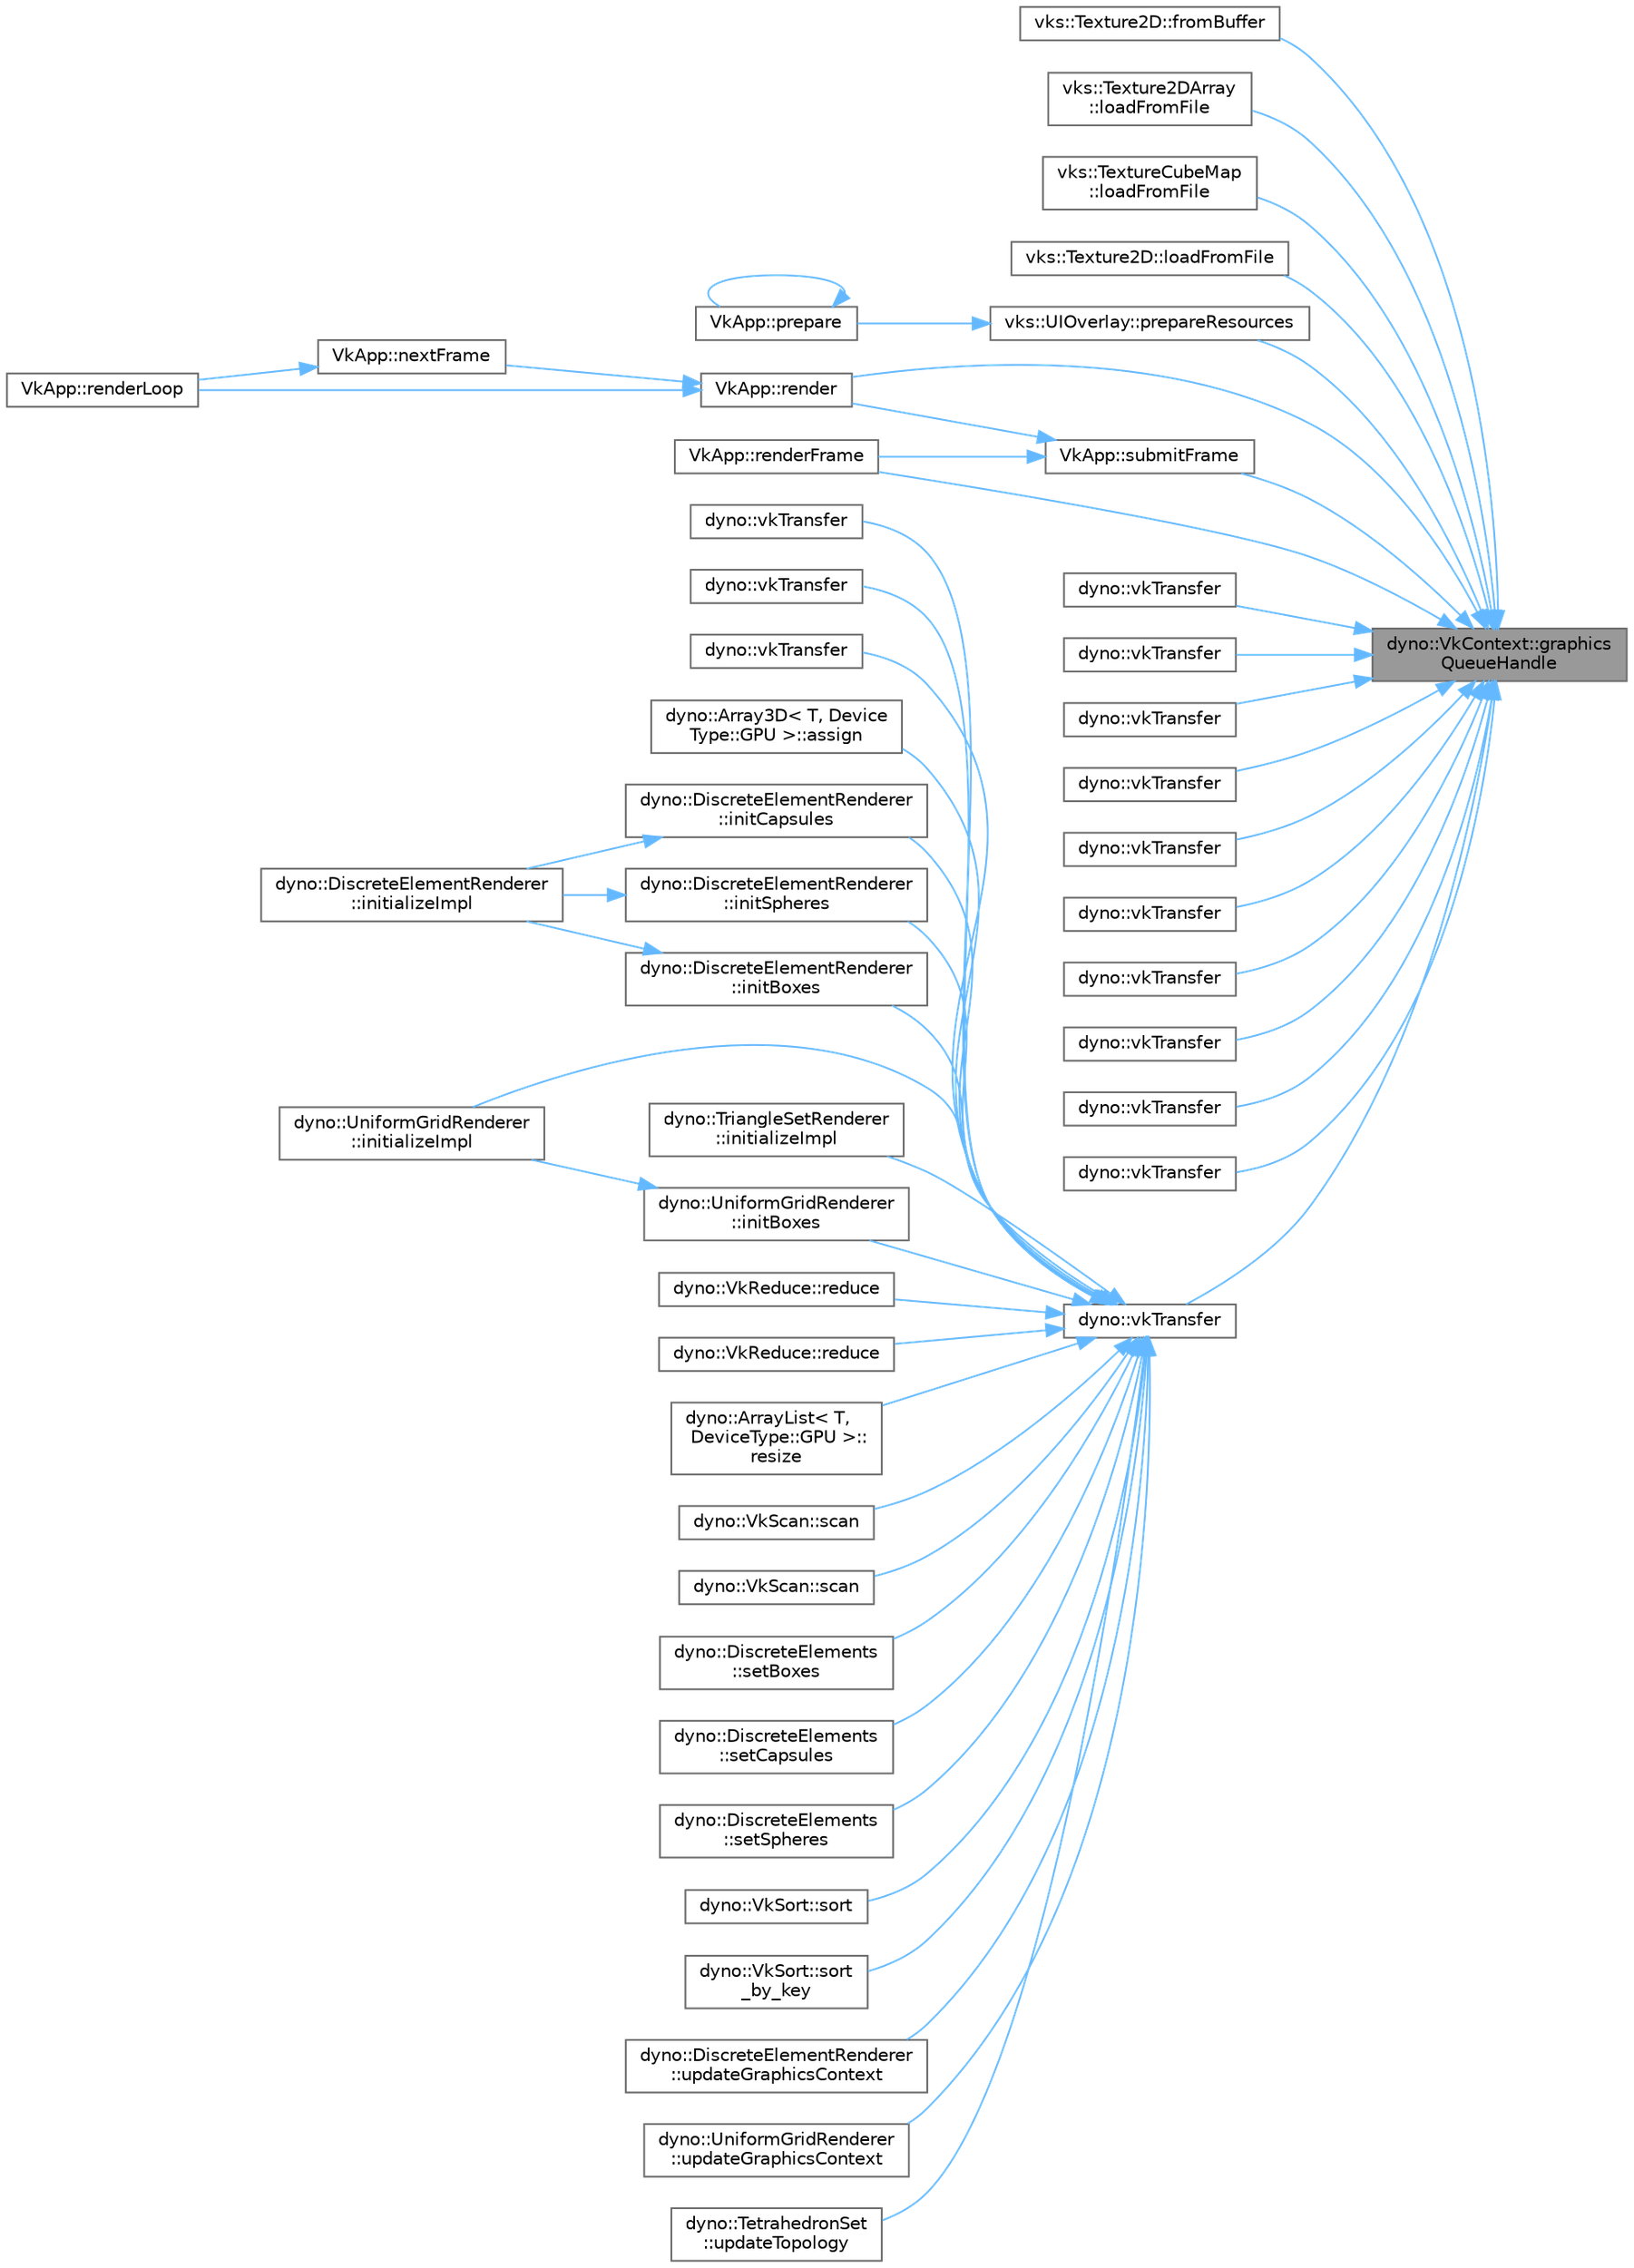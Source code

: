 digraph "dyno::VkContext::graphicsQueueHandle"
{
 // LATEX_PDF_SIZE
  bgcolor="transparent";
  edge [fontname=Helvetica,fontsize=10,labelfontname=Helvetica,labelfontsize=10];
  node [fontname=Helvetica,fontsize=10,shape=box,height=0.2,width=0.4];
  rankdir="RL";
  Node1 [id="Node000001",label="dyno::VkContext::graphics\lQueueHandle",height=0.2,width=0.4,color="gray40", fillcolor="grey60", style="filled", fontcolor="black",tooltip=" "];
  Node1 -> Node2 [id="edge1_Node000001_Node000002",dir="back",color="steelblue1",style="solid",tooltip=" "];
  Node2 [id="Node000002",label="vks::Texture2D::fromBuffer",height=0.2,width=0.4,color="grey40", fillcolor="white", style="filled",URL="$classvks_1_1_texture2_d.html#ac745dcca212ebf1c8b62ead200466462",tooltip=" "];
  Node1 -> Node3 [id="edge2_Node000001_Node000003",dir="back",color="steelblue1",style="solid",tooltip=" "];
  Node3 [id="Node000003",label="vks::Texture2DArray\l::loadFromFile",height=0.2,width=0.4,color="grey40", fillcolor="white", style="filled",URL="$classvks_1_1_texture2_d_array.html#ab04d9b5892e3f346bfc0a56b7a3b04d0",tooltip=" "];
  Node1 -> Node4 [id="edge3_Node000001_Node000004",dir="back",color="steelblue1",style="solid",tooltip=" "];
  Node4 [id="Node000004",label="vks::TextureCubeMap\l::loadFromFile",height=0.2,width=0.4,color="grey40", fillcolor="white", style="filled",URL="$classvks_1_1_texture_cube_map.html#ae31eb15998c8b0283547153a375a24f9",tooltip=" "];
  Node1 -> Node5 [id="edge4_Node000001_Node000005",dir="back",color="steelblue1",style="solid",tooltip=" "];
  Node5 [id="Node000005",label="vks::Texture2D::loadFromFile",height=0.2,width=0.4,color="grey40", fillcolor="white", style="filled",URL="$classvks_1_1_texture2_d.html#a84a769810d68c2bda48de43088513292",tooltip=" "];
  Node1 -> Node6 [id="edge5_Node000001_Node000006",dir="back",color="steelblue1",style="solid",tooltip=" "];
  Node6 [id="Node000006",label="vks::UIOverlay::prepareResources",height=0.2,width=0.4,color="grey40", fillcolor="white", style="filled",URL="$classvks_1_1_u_i_overlay.html#a172f4166d40c528b5265c77646939fae",tooltip=" "];
  Node6 -> Node7 [id="edge6_Node000006_Node000007",dir="back",color="steelblue1",style="solid",tooltip=" "];
  Node7 [id="Node000007",label="VkApp::prepare",height=0.2,width=0.4,color="grey40", fillcolor="white", style="filled",URL="$class_vk_app.html#aa232b32eb5b90698500190d0fe004cdb",tooltip="Prepares all Vulkan resources and functions required to run the sample."];
  Node7 -> Node7 [id="edge7_Node000007_Node000007",dir="back",color="steelblue1",style="solid",tooltip=" "];
  Node1 -> Node8 [id="edge8_Node000001_Node000008",dir="back",color="steelblue1",style="solid",tooltip=" "];
  Node8 [id="Node000008",label="VkApp::render",height=0.2,width=0.4,color="grey40", fillcolor="white", style="filled",URL="$class_vk_app.html#ab63b7933ea35df31039ed96b36d75e75",tooltip="(Pure virtual) Render function to be implemented by the sample application"];
  Node8 -> Node9 [id="edge9_Node000008_Node000009",dir="back",color="steelblue1",style="solid",tooltip=" "];
  Node9 [id="Node000009",label="VkApp::nextFrame",height=0.2,width=0.4,color="grey40", fillcolor="white", style="filled",URL="$class_vk_app.html#a271496c24fa0c1d5685741d5161be134",tooltip=" "];
  Node9 -> Node10 [id="edge10_Node000009_Node000010",dir="back",color="steelblue1",style="solid",tooltip=" "];
  Node10 [id="Node000010",label="VkApp::renderLoop",height=0.2,width=0.4,color="grey40", fillcolor="white", style="filled",URL="$class_vk_app.html#a8c9b49184fcb89a73a6ea6c1ed2b7f54",tooltip="Entry point for the main render loop."];
  Node8 -> Node10 [id="edge11_Node000008_Node000010",dir="back",color="steelblue1",style="solid",tooltip=" "];
  Node1 -> Node11 [id="edge12_Node000001_Node000011",dir="back",color="steelblue1",style="solid",tooltip=" "];
  Node11 [id="Node000011",label="VkApp::renderFrame",height=0.2,width=0.4,color="grey40", fillcolor="white", style="filled",URL="$class_vk_app.html#a5d8fd30fd675c69715d49be5469896ba",tooltip="(Virtual) Default image acquire + submission and command buffer submission function"];
  Node1 -> Node12 [id="edge13_Node000001_Node000012",dir="back",color="steelblue1",style="solid",tooltip=" "];
  Node12 [id="Node000012",label="VkApp::submitFrame",height=0.2,width=0.4,color="grey40", fillcolor="white", style="filled",URL="$class_vk_app.html#a77aa2460391395eadb236bd13826b56e",tooltip="Presents the current image to the swap chain."];
  Node12 -> Node8 [id="edge14_Node000012_Node000008",dir="back",color="steelblue1",style="solid",tooltip=" "];
  Node12 -> Node11 [id="edge15_Node000012_Node000011",dir="back",color="steelblue1",style="solid",tooltip=" "];
  Node1 -> Node13 [id="edge16_Node000001_Node000013",dir="back",color="steelblue1",style="solid",tooltip=" "];
  Node13 [id="Node000013",label="dyno::vkTransfer",height=0.2,width=0.4,color="grey40", fillcolor="white", style="filled",URL="$namespacedyno.html#aa2ea8b70efdef724bf4aaf8a46e91ba5",tooltip=" "];
  Node1 -> Node14 [id="edge17_Node000001_Node000014",dir="back",color="steelblue1",style="solid",tooltip=" "];
  Node14 [id="Node000014",label="dyno::vkTransfer",height=0.2,width=0.4,color="grey40", fillcolor="white", style="filled",URL="$namespacedyno.html#ae1c9e579a1616912441125f34e9a076e",tooltip=" "];
  Node1 -> Node15 [id="edge18_Node000001_Node000015",dir="back",color="steelblue1",style="solid",tooltip=" "];
  Node15 [id="Node000015",label="dyno::vkTransfer",height=0.2,width=0.4,color="grey40", fillcolor="white", style="filled",URL="$namespacedyno.html#a83a1be2ea9b705aa846c3dd570e6a9db",tooltip=" "];
  Node1 -> Node16 [id="edge19_Node000001_Node000016",dir="back",color="steelblue1",style="solid",tooltip=" "];
  Node16 [id="Node000016",label="dyno::vkTransfer",height=0.2,width=0.4,color="grey40", fillcolor="white", style="filled",URL="$namespacedyno.html#a26e7f739cf2b791a93fa5fc99e255905",tooltip=" "];
  Node1 -> Node17 [id="edge20_Node000001_Node000017",dir="back",color="steelblue1",style="solid",tooltip=" "];
  Node17 [id="Node000017",label="dyno::vkTransfer",height=0.2,width=0.4,color="grey40", fillcolor="white", style="filled",URL="$namespacedyno.html#a0f99fecfe81fd70d9f11cbd25a151e8e",tooltip=" "];
  Node1 -> Node18 [id="edge21_Node000001_Node000018",dir="back",color="steelblue1",style="solid",tooltip=" "];
  Node18 [id="Node000018",label="dyno::vkTransfer",height=0.2,width=0.4,color="grey40", fillcolor="white", style="filled",URL="$namespacedyno.html#aa51e5cb5b8b533bd54480df90d445677",tooltip=" "];
  Node1 -> Node19 [id="edge22_Node000001_Node000019",dir="back",color="steelblue1",style="solid",tooltip=" "];
  Node19 [id="Node000019",label="dyno::vkTransfer",height=0.2,width=0.4,color="grey40", fillcolor="white", style="filled",URL="$namespacedyno.html#a8704f664e94c7e4c7f661eb7ff459a0d",tooltip=" "];
  Node1 -> Node20 [id="edge23_Node000001_Node000020",dir="back",color="steelblue1",style="solid",tooltip=" "];
  Node20 [id="Node000020",label="dyno::vkTransfer",height=0.2,width=0.4,color="grey40", fillcolor="white", style="filled",URL="$namespacedyno.html#a5a00b5a07313d3615ade9c42cabbb75f",tooltip=" "];
  Node1 -> Node21 [id="edge24_Node000001_Node000021",dir="back",color="steelblue1",style="solid",tooltip=" "];
  Node21 [id="Node000021",label="dyno::vkTransfer",height=0.2,width=0.4,color="grey40", fillcolor="white", style="filled",URL="$namespacedyno.html#a63290b0f173ee080104e240ba8da2191",tooltip=" "];
  Node1 -> Node22 [id="edge25_Node000001_Node000022",dir="back",color="steelblue1",style="solid",tooltip=" "];
  Node22 [id="Node000022",label="dyno::vkTransfer",height=0.2,width=0.4,color="grey40", fillcolor="white", style="filled",URL="$namespacedyno.html#a8ff66ec74d49070c7d7123da3af675b6",tooltip=" "];
  Node1 -> Node23 [id="edge26_Node000001_Node000023",dir="back",color="steelblue1",style="solid",tooltip=" "];
  Node23 [id="Node000023",label="dyno::vkTransfer",height=0.2,width=0.4,color="grey40", fillcolor="white", style="filled",URL="$namespacedyno.html#adc5f45c2a361d9e356051f6aa6b13a5f",tooltip=" "];
  Node23 -> Node24 [id="edge27_Node000023_Node000024",dir="back",color="steelblue1",style="solid",tooltip=" "];
  Node24 [id="Node000024",label="dyno::Array3D\< T, Device\lType::GPU \>::assign",height=0.2,width=0.4,color="grey40", fillcolor="white", style="filled",URL="$classdyno_1_1_array3_d_3_01_t_00_01_device_type_1_1_g_p_u_01_4.html#a9387be8152b7cca960f438ba9121b9fc",tooltip=" "];
  Node23 -> Node25 [id="edge28_Node000023_Node000025",dir="back",color="steelblue1",style="solid",tooltip=" "];
  Node25 [id="Node000025",label="dyno::DiscreteElementRenderer\l::initBoxes",height=0.2,width=0.4,color="grey40", fillcolor="white", style="filled",URL="$classdyno_1_1_discrete_element_renderer.html#a237d475786bf5c195ae5629681cee7c5",tooltip=" "];
  Node25 -> Node26 [id="edge29_Node000025_Node000026",dir="back",color="steelblue1",style="solid",tooltip=" "];
  Node26 [id="Node000026",label="dyno::DiscreteElementRenderer\l::initializeImpl",height=0.2,width=0.4,color="grey40", fillcolor="white", style="filled",URL="$classdyno_1_1_discrete_element_renderer.html#a0a11859b38532c52718450df80b3fdf1",tooltip=" "];
  Node23 -> Node27 [id="edge30_Node000023_Node000027",dir="back",color="steelblue1",style="solid",tooltip=" "];
  Node27 [id="Node000027",label="dyno::UniformGridRenderer\l::initBoxes",height=0.2,width=0.4,color="grey40", fillcolor="white", style="filled",URL="$classdyno_1_1_uniform_grid_renderer.html#abef50f9c359af5c060cc29dfc3e6ffd6",tooltip=" "];
  Node27 -> Node28 [id="edge31_Node000027_Node000028",dir="back",color="steelblue1",style="solid",tooltip=" "];
  Node28 [id="Node000028",label="dyno::UniformGridRenderer\l::initializeImpl",height=0.2,width=0.4,color="grey40", fillcolor="white", style="filled",URL="$classdyno_1_1_uniform_grid_renderer.html#ab184d2155c82a06f02d53d926d26a320",tooltip=" "];
  Node23 -> Node29 [id="edge32_Node000023_Node000029",dir="back",color="steelblue1",style="solid",tooltip=" "];
  Node29 [id="Node000029",label="dyno::DiscreteElementRenderer\l::initCapsules",height=0.2,width=0.4,color="grey40", fillcolor="white", style="filled",URL="$classdyno_1_1_discrete_element_renderer.html#abecf6640e344015568c027e20dd9d8d9",tooltip=" "];
  Node29 -> Node26 [id="edge33_Node000029_Node000026",dir="back",color="steelblue1",style="solid",tooltip=" "];
  Node23 -> Node30 [id="edge34_Node000023_Node000030",dir="back",color="steelblue1",style="solid",tooltip=" "];
  Node30 [id="Node000030",label="dyno::TriangleSetRenderer\l::initializeImpl",height=0.2,width=0.4,color="grey40", fillcolor="white", style="filled",URL="$classdyno_1_1_triangle_set_renderer.html#a8f6938982936894538a2b36e2eb008a6",tooltip=" "];
  Node23 -> Node28 [id="edge35_Node000023_Node000028",dir="back",color="steelblue1",style="solid",tooltip=" "];
  Node23 -> Node31 [id="edge36_Node000023_Node000031",dir="back",color="steelblue1",style="solid",tooltip=" "];
  Node31 [id="Node000031",label="dyno::DiscreteElementRenderer\l::initSpheres",height=0.2,width=0.4,color="grey40", fillcolor="white", style="filled",URL="$classdyno_1_1_discrete_element_renderer.html#a87527d5bea5642a3c7f62af4a3bb068a",tooltip=" "];
  Node31 -> Node26 [id="edge37_Node000031_Node000026",dir="back",color="steelblue1",style="solid",tooltip=" "];
  Node23 -> Node32 [id="edge38_Node000023_Node000032",dir="back",color="steelblue1",style="solid",tooltip=" "];
  Node32 [id="Node000032",label="dyno::VkReduce::reduce",height=0.2,width=0.4,color="grey40", fillcolor="white", style="filled",URL="$classdyno_1_1_vk_reduce.html#aedbef0d1b37f08c95f83de88258e9145",tooltip=" "];
  Node23 -> Node33 [id="edge39_Node000023_Node000033",dir="back",color="steelblue1",style="solid",tooltip=" "];
  Node33 [id="Node000033",label="dyno::VkReduce::reduce",height=0.2,width=0.4,color="grey40", fillcolor="white", style="filled",URL="$classdyno_1_1_vk_reduce.html#a6ceb503c7e89d56d55496275a8dd63f1",tooltip=" "];
  Node23 -> Node34 [id="edge40_Node000023_Node000034",dir="back",color="steelblue1",style="solid",tooltip=" "];
  Node34 [id="Node000034",label="dyno::ArrayList\< T,\l DeviceType::GPU \>::\lresize",height=0.2,width=0.4,color="grey40", fillcolor="white", style="filled",URL="$classdyno_1_1_array_list_3_01_t_00_01_device_type_1_1_g_p_u_01_4.html#aaef06f2c2d4f4eccdc8bea29872bac21",tooltip=" "];
  Node23 -> Node35 [id="edge41_Node000023_Node000035",dir="back",color="steelblue1",style="solid",tooltip=" "];
  Node35 [id="Node000035",label="dyno::VkScan::scan",height=0.2,width=0.4,color="grey40", fillcolor="white", style="filled",URL="$classdyno_1_1_vk_scan.html#ad123db5ba29d53977aa6d36f41224fdf",tooltip=" "];
  Node23 -> Node36 [id="edge42_Node000023_Node000036",dir="back",color="steelblue1",style="solid",tooltip=" "];
  Node36 [id="Node000036",label="dyno::VkScan::scan",height=0.2,width=0.4,color="grey40", fillcolor="white", style="filled",URL="$classdyno_1_1_vk_scan.html#a6dcd2288683f04f5f369a998b08556bf",tooltip=" "];
  Node23 -> Node37 [id="edge43_Node000023_Node000037",dir="back",color="steelblue1",style="solid",tooltip=" "];
  Node37 [id="Node000037",label="dyno::DiscreteElements\l::setBoxes",height=0.2,width=0.4,color="grey40", fillcolor="white", style="filled",URL="$classdyno_1_1_discrete_elements.html#ad6c32cb8a4783396f127c3109f481168",tooltip=" "];
  Node23 -> Node38 [id="edge44_Node000023_Node000038",dir="back",color="steelblue1",style="solid",tooltip=" "];
  Node38 [id="Node000038",label="dyno::DiscreteElements\l::setCapsules",height=0.2,width=0.4,color="grey40", fillcolor="white", style="filled",URL="$classdyno_1_1_discrete_elements.html#a559316b056c72c62c87db6ce6cb1effa",tooltip=" "];
  Node23 -> Node39 [id="edge45_Node000023_Node000039",dir="back",color="steelblue1",style="solid",tooltip=" "];
  Node39 [id="Node000039",label="dyno::DiscreteElements\l::setSpheres",height=0.2,width=0.4,color="grey40", fillcolor="white", style="filled",URL="$classdyno_1_1_discrete_elements.html#acf0de44792d1cb8f8c577c5d432863ea",tooltip=" "];
  Node23 -> Node40 [id="edge46_Node000023_Node000040",dir="back",color="steelblue1",style="solid",tooltip=" "];
  Node40 [id="Node000040",label="dyno::VkSort::sort",height=0.2,width=0.4,color="grey40", fillcolor="white", style="filled",URL="$classdyno_1_1_vk_sort.html#a9add5390515e0d976c49e3edf095e5de",tooltip=" "];
  Node23 -> Node41 [id="edge47_Node000023_Node000041",dir="back",color="steelblue1",style="solid",tooltip=" "];
  Node41 [id="Node000041",label="dyno::VkSort::sort\l_by_key",height=0.2,width=0.4,color="grey40", fillcolor="white", style="filled",URL="$classdyno_1_1_vk_sort.html#ab4c9da2b2edce86fe6812bcbec953481",tooltip=" "];
  Node23 -> Node42 [id="edge48_Node000023_Node000042",dir="back",color="steelblue1",style="solid",tooltip=" "];
  Node42 [id="Node000042",label="dyno::DiscreteElementRenderer\l::updateGraphicsContext",height=0.2,width=0.4,color="grey40", fillcolor="white", style="filled",URL="$classdyno_1_1_discrete_element_renderer.html#a3c8815963631e18c9ed355b6e44faf1a",tooltip=" "];
  Node23 -> Node43 [id="edge49_Node000023_Node000043",dir="back",color="steelblue1",style="solid",tooltip=" "];
  Node43 [id="Node000043",label="dyno::UniformGridRenderer\l::updateGraphicsContext",height=0.2,width=0.4,color="grey40", fillcolor="white", style="filled",URL="$classdyno_1_1_uniform_grid_renderer.html#a18bd67ade5a4dedcde4b1056eda9b9d3",tooltip=" "];
  Node23 -> Node44 [id="edge50_Node000023_Node000044",dir="back",color="steelblue1",style="solid",tooltip=" "];
  Node44 [id="Node000044",label="dyno::TetrahedronSet\l::updateTopology",height=0.2,width=0.4,color="grey40", fillcolor="white", style="filled",URL="$classdyno_1_1_tetrahedron_set.html#a24fea3108002b8176f28dad847fce8a7",tooltip=" "];
  Node23 -> Node45 [id="edge51_Node000023_Node000045",dir="back",color="steelblue1",style="solid",tooltip=" "];
  Node45 [id="Node000045",label="dyno::vkTransfer",height=0.2,width=0.4,color="grey40", fillcolor="white", style="filled",URL="$namespacedyno.html#adeba824071d2350f9bee8d1f74fef244",tooltip=" "];
  Node23 -> Node46 [id="edge52_Node000023_Node000046",dir="back",color="steelblue1",style="solid",tooltip=" "];
  Node46 [id="Node000046",label="dyno::vkTransfer",height=0.2,width=0.4,color="grey40", fillcolor="white", style="filled",URL="$namespacedyno.html#a34cb01788e4a0bcca9084890b3b0488f",tooltip=" "];
  Node23 -> Node47 [id="edge53_Node000023_Node000047",dir="back",color="steelblue1",style="solid",tooltip=" "];
  Node47 [id="Node000047",label="dyno::vkTransfer",height=0.2,width=0.4,color="grey40", fillcolor="white", style="filled",URL="$namespacedyno.html#a579af54ab01fb868ea5d00926333ff7f",tooltip=" "];
}
